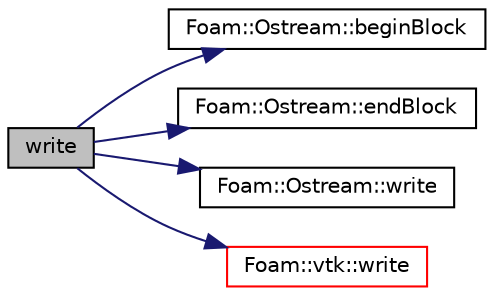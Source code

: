 digraph "write"
{
  bgcolor="transparent";
  edge [fontname="Helvetica",fontsize="10",labelfontname="Helvetica",labelfontsize="10"];
  node [fontname="Helvetica",fontsize="10",shape=record];
  rankdir="LR";
  Node1 [label="write",height=0.2,width=0.4,color="black", fillcolor="grey75", style="filled" fontcolor="black"];
  Node1 -> Node2 [color="midnightblue",fontsize="10",style="solid",fontname="Helvetica"];
  Node2 [label="Foam::Ostream::beginBlock",height=0.2,width=0.4,color="black",URL="$classFoam_1_1Ostream.html#a78df3c76fbbbcd5c2a925026bdd9175f",tooltip="Write begin block group with the given name. "];
  Node1 -> Node3 [color="midnightblue",fontsize="10",style="solid",fontname="Helvetica"];
  Node3 [label="Foam::Ostream::endBlock",height=0.2,width=0.4,color="black",URL="$classFoam_1_1Ostream.html#a091a8099f85fc9f5ad1a5c54021e1a64",tooltip="Write end block group. "];
  Node1 -> Node4 [color="midnightblue",fontsize="10",style="solid",fontname="Helvetica"];
  Node4 [label="Foam::Ostream::write",height=0.2,width=0.4,color="black",URL="$classFoam_1_1Ostream.html#a8da7514808d6493ccfd30582fc945aa1",tooltip="Write token to stream or otherwise handle it. "];
  Node1 -> Node5 [color="midnightblue",fontsize="10",style="solid",fontname="Helvetica"];
  Node5 [label="Foam::vtk::write",height=0.2,width=0.4,color="red",URL="$namespaceFoam_1_1vtk.html#a5ddab0eba69f47ec148a4a5f9d8f334a",tooltip="Component-wise write of a value (N times) "];
}
